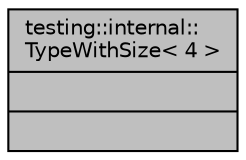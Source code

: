 digraph "testing::internal::TypeWithSize&lt; 4 &gt;"
{
 // LATEX_PDF_SIZE
  bgcolor="transparent";
  edge [fontname="Helvetica",fontsize="10",labelfontname="Helvetica",labelfontsize="10"];
  node [fontname="Helvetica",fontsize="10",shape=record];
  Node1 [label="{testing::internal::\lTypeWithSize\< 4 \>\n||}",height=0.2,width=0.4,color="black", fillcolor="grey75", style="filled", fontcolor="black",tooltip=" "];
}
